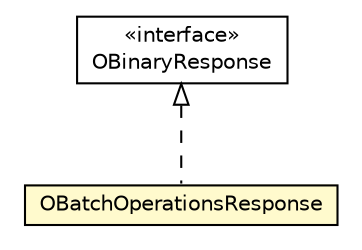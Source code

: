 #!/usr/local/bin/dot
#
# Class diagram 
# Generated by UMLGraph version R5_6-24-gf6e263 (http://www.umlgraph.org/)
#

digraph G {
	edge [fontname="Helvetica",fontsize=10,labelfontname="Helvetica",labelfontsize=10];
	node [fontname="Helvetica",fontsize=10,shape=plaintext];
	nodesep=0.25;
	ranksep=0.5;
	// com.orientechnologies.orient.client.remote.OBinaryResponse
	c1482097 [label=<<table title="com.orientechnologies.orient.client.remote.OBinaryResponse" border="0" cellborder="1" cellspacing="0" cellpadding="2" port="p" href="../OBinaryResponse.html">
		<tr><td><table border="0" cellspacing="0" cellpadding="1">
<tr><td align="center" balign="center"> &#171;interface&#187; </td></tr>
<tr><td align="center" balign="center"> OBinaryResponse </td></tr>
		</table></td></tr>
		</table>>, URL="../OBinaryResponse.html", fontname="Helvetica", fontcolor="black", fontsize=10.0];
	// com.orientechnologies.orient.client.remote.message.OBatchOperationsResponse
	c1482260 [label=<<table title="com.orientechnologies.orient.client.remote.message.OBatchOperationsResponse" border="0" cellborder="1" cellspacing="0" cellpadding="2" port="p" bgcolor="lemonChiffon" href="./OBatchOperationsResponse.html">
		<tr><td><table border="0" cellspacing="0" cellpadding="1">
<tr><td align="center" balign="center"> OBatchOperationsResponse </td></tr>
		</table></td></tr>
		</table>>, URL="./OBatchOperationsResponse.html", fontname="Helvetica", fontcolor="black", fontsize=10.0];
	//com.orientechnologies.orient.client.remote.message.OBatchOperationsResponse implements com.orientechnologies.orient.client.remote.OBinaryResponse
	c1482097:p -> c1482260:p [dir=back,arrowtail=empty,style=dashed];
}

